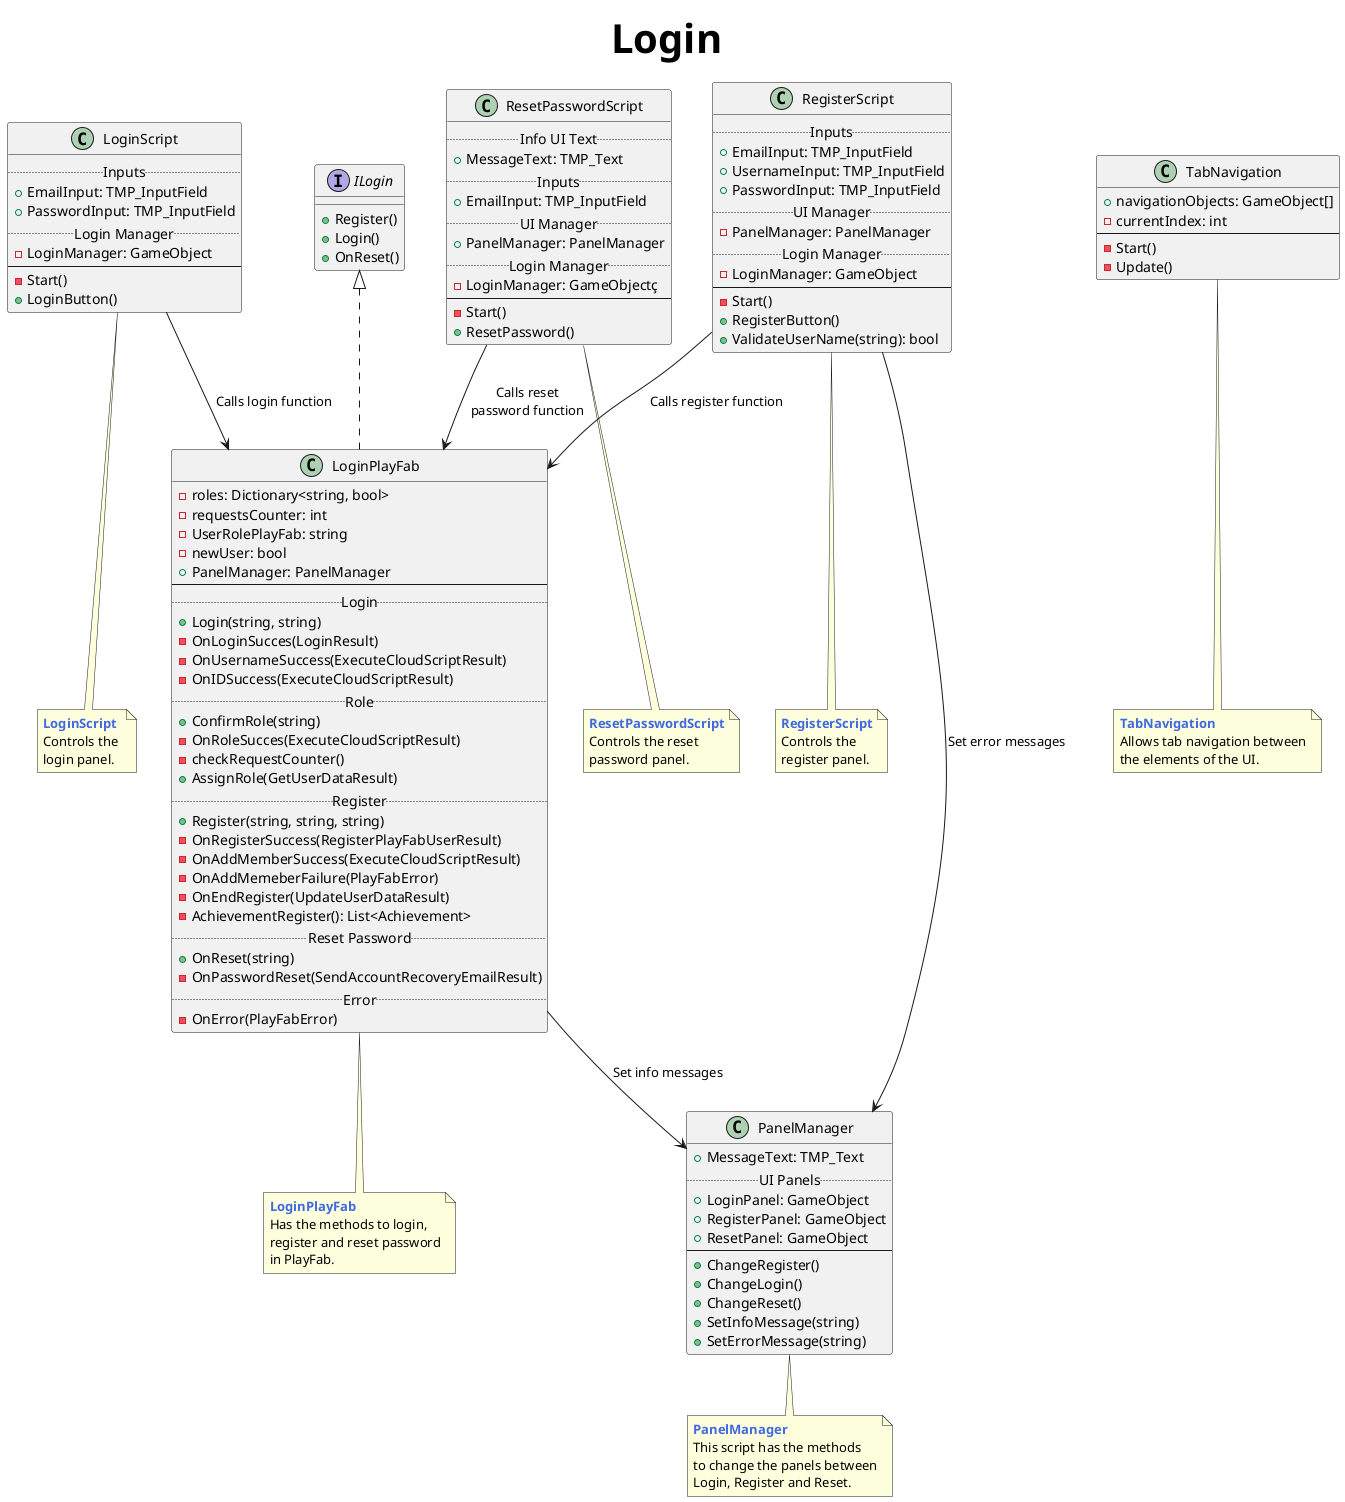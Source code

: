 @startuml Login Modulado
title
  <font size="40">Login</font>
end title
interface ILogin {
    + Register()
    + Login()
    + OnReset()
}

class LoginPlayFab {
    - roles: Dictionary<string, bool>
    - requestsCounter: int
    - UserRolePlayFab: string
    - newUser: bool
    + PanelManager: PanelManager
    --
    .. Login ..
    + Login(string, string)
    - OnLoginSucces(LoginResult)
    - OnUsernameSuccess(ExecuteCloudScriptResult)
    - OnIDSuccess(ExecuteCloudScriptResult)
    .. Role ..
    + ConfirmRole(string)
    - OnRoleSucces(ExecuteCloudScriptResult)
    - checkRequestCounter()
    + AssignRole(GetUserDataResult)
    .. Register ..
    + Register(string, string, string)
    - OnRegisterSuccess(RegisterPlayFabUserResult)
    - OnAddMemberSuccess(ExecuteCloudScriptResult)
    - OnAddMemeberFailure(PlayFabError)
    - OnEndRegister(UpdateUserDataResult)
    - AchievementRegister(): List<Achievement>
    .. Reset Password ..
    + OnReset(string)
    - OnPasswordReset(SendAccountRecoveryEmailResult)
    .. Error ..
    - OnError(PlayFabError)
}

class LoginScript {
    .. Inputs ..
    + EmailInput: TMP_InputField
    + PasswordInput: TMP_InputField
    .. Login Manager ..
    - LoginManager: GameObject
    --
    - Start()
    + LoginButton()
}

class PanelManager {
    + MessageText: TMP_Text
    .. UI Panels ..
    + LoginPanel: GameObject
    + RegisterPanel: GameObject
    + ResetPanel: GameObject
    --
    + ChangeRegister()
    + ChangeLogin()
    + ChangeReset()
    + SetInfoMessage(string)
    + SetErrorMessage(string)
}

class RegisterScript {
    .. Inputs ..
    + EmailInput: TMP_InputField
    + UsernameInput: TMP_InputField
    + PasswordInput: TMP_InputField
    .. UI Manager ..
    - PanelManager: PanelManager
    .. Login Manager ..
    - LoginManager: GameObject
    --
    - Start()
    + RegisterButton()
    + ValidateUserName(string): bool
}

class ResetPasswordScript {
    .. Info UI Text ..
    + MessageText: TMP_Text
    .. Inputs ..
    + EmailInput: TMP_InputField
    .. UI Manager ..
    + PanelManager: PanelManager
    .. Login Manager ..
    - LoginManager: GameObjectç
    --
    - Start()
    + ResetPassword()
}

class TabNavigation {
    + navigationObjects: GameObject[]
    - currentIndex: int
    --
    - Start()
    - Update()
}

ILogin <|.. LoginPlayFab
LoginPlayFab --> PanelManager: Set info messages
LoginScript --> LoginPlayFab: Calls login function
RegisterScript --> PanelManager: Set error messages
RegisterScript --> LoginPlayFab: Calls register function
ResetPasswordScript --> LoginPlayFab: Calls reset\npassword function

note bottom of LoginScript
    <b><color:royalBlue>LoginScript</color>
    Controls the 
    login panel.
end note

note bottom of LoginPlayFab
    <b><color:royalBlue>LoginPlayFab</color>
    Has the methods to login,
    register and reset password
    in PlayFab.
end note

note bottom of PanelManager
    <b><color:royalBlue>PanelManager</color>
    This script has the methods
    to change the panels between
    Login, Register and Reset.
end note

note bottom of RegisterScript
    <b><color:royalBlue>RegisterScript</color>
    Controls the
    register panel.
end note

note bottom of ResetPasswordScript
    <b><color:royalBlue>ResetPasswordScript</color>
    Controls the reset
    password panel.
end note

note bottom of TabNavigation
    <b><color:royalBlue>TabNavigation</color>
    Allows tab navigation between
    the elements of the UI.
end note


@enduml